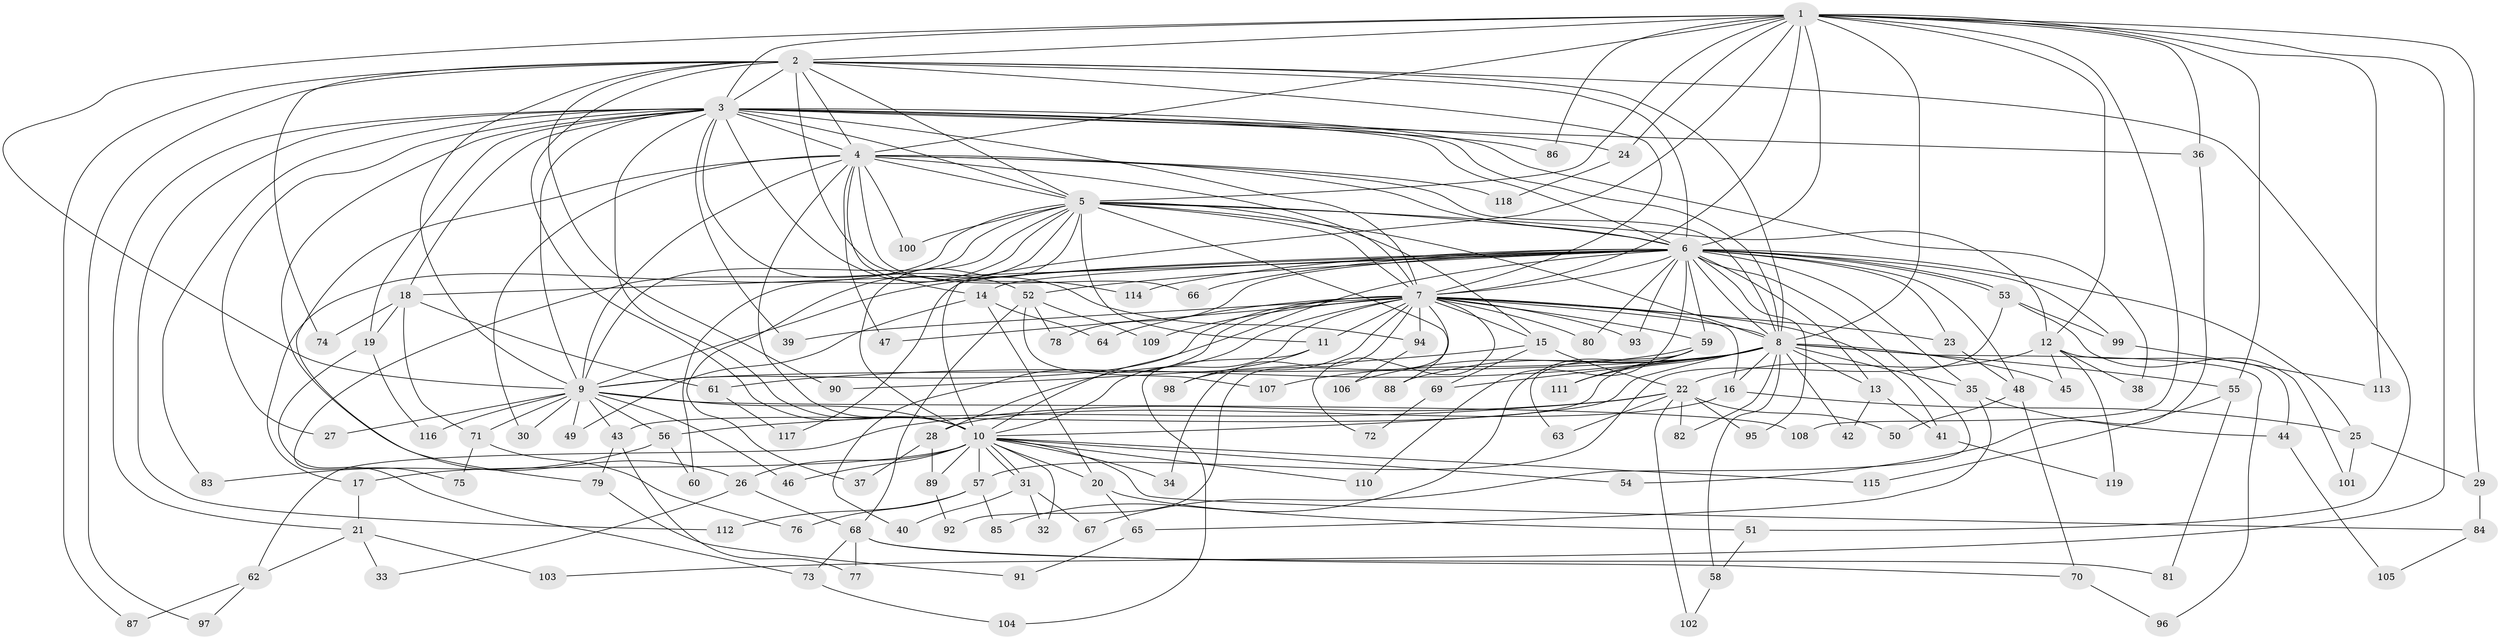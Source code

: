 // Generated by graph-tools (version 1.1) at 2025/35/03/09/25 02:35:11]
// undirected, 119 vertices, 263 edges
graph export_dot {
graph [start="1"]
  node [color=gray90,style=filled];
  1;
  2;
  3;
  4;
  5;
  6;
  7;
  8;
  9;
  10;
  11;
  12;
  13;
  14;
  15;
  16;
  17;
  18;
  19;
  20;
  21;
  22;
  23;
  24;
  25;
  26;
  27;
  28;
  29;
  30;
  31;
  32;
  33;
  34;
  35;
  36;
  37;
  38;
  39;
  40;
  41;
  42;
  43;
  44;
  45;
  46;
  47;
  48;
  49;
  50;
  51;
  52;
  53;
  54;
  55;
  56;
  57;
  58;
  59;
  60;
  61;
  62;
  63;
  64;
  65;
  66;
  67;
  68;
  69;
  70;
  71;
  72;
  73;
  74;
  75;
  76;
  77;
  78;
  79;
  80;
  81;
  82;
  83;
  84;
  85;
  86;
  87;
  88;
  89;
  90;
  91;
  92;
  93;
  94;
  95;
  96;
  97;
  98;
  99;
  100;
  101;
  102;
  103;
  104;
  105;
  106;
  107;
  108;
  109;
  110;
  111;
  112;
  113;
  114;
  115;
  116;
  117;
  118;
  119;
  1 -- 2;
  1 -- 3;
  1 -- 4;
  1 -- 5;
  1 -- 6;
  1 -- 7;
  1 -- 8;
  1 -- 9;
  1 -- 10;
  1 -- 12;
  1 -- 24;
  1 -- 29;
  1 -- 36;
  1 -- 55;
  1 -- 86;
  1 -- 103;
  1 -- 108;
  1 -- 113;
  2 -- 3;
  2 -- 4;
  2 -- 5;
  2 -- 6;
  2 -- 7;
  2 -- 8;
  2 -- 9;
  2 -- 10;
  2 -- 51;
  2 -- 74;
  2 -- 87;
  2 -- 90;
  2 -- 97;
  2 -- 114;
  3 -- 4;
  3 -- 5;
  3 -- 6;
  3 -- 7;
  3 -- 8;
  3 -- 9;
  3 -- 10;
  3 -- 18;
  3 -- 19;
  3 -- 21;
  3 -- 24;
  3 -- 26;
  3 -- 27;
  3 -- 36;
  3 -- 38;
  3 -- 39;
  3 -- 52;
  3 -- 83;
  3 -- 86;
  3 -- 94;
  3 -- 112;
  4 -- 5;
  4 -- 6;
  4 -- 7;
  4 -- 8;
  4 -- 9;
  4 -- 10;
  4 -- 14;
  4 -- 30;
  4 -- 47;
  4 -- 66;
  4 -- 79;
  4 -- 100;
  4 -- 118;
  5 -- 6;
  5 -- 7;
  5 -- 8;
  5 -- 9;
  5 -- 10;
  5 -- 11;
  5 -- 12;
  5 -- 15;
  5 -- 17;
  5 -- 37;
  5 -- 60;
  5 -- 75;
  5 -- 88;
  5 -- 100;
  6 -- 7;
  6 -- 8;
  6 -- 9;
  6 -- 10;
  6 -- 13;
  6 -- 14;
  6 -- 18;
  6 -- 23;
  6 -- 25;
  6 -- 35;
  6 -- 48;
  6 -- 52;
  6 -- 53;
  6 -- 53;
  6 -- 59;
  6 -- 66;
  6 -- 67;
  6 -- 78;
  6 -- 80;
  6 -- 93;
  6 -- 95;
  6 -- 99;
  6 -- 110;
  6 -- 114;
  6 -- 117;
  7 -- 8;
  7 -- 9;
  7 -- 10;
  7 -- 11;
  7 -- 15;
  7 -- 16;
  7 -- 23;
  7 -- 28;
  7 -- 34;
  7 -- 39;
  7 -- 40;
  7 -- 41;
  7 -- 47;
  7 -- 59;
  7 -- 64;
  7 -- 72;
  7 -- 80;
  7 -- 92;
  7 -- 93;
  7 -- 94;
  7 -- 98;
  7 -- 109;
  8 -- 9;
  8 -- 10;
  8 -- 13;
  8 -- 16;
  8 -- 35;
  8 -- 42;
  8 -- 43;
  8 -- 45;
  8 -- 55;
  8 -- 58;
  8 -- 61;
  8 -- 69;
  8 -- 82;
  8 -- 88;
  8 -- 96;
  8 -- 106;
  8 -- 111;
  9 -- 10;
  9 -- 27;
  9 -- 30;
  9 -- 43;
  9 -- 46;
  9 -- 49;
  9 -- 56;
  9 -- 71;
  9 -- 108;
  9 -- 116;
  10 -- 17;
  10 -- 20;
  10 -- 26;
  10 -- 31;
  10 -- 31;
  10 -- 32;
  10 -- 34;
  10 -- 46;
  10 -- 54;
  10 -- 57;
  10 -- 84;
  10 -- 89;
  10 -- 110;
  10 -- 115;
  11 -- 98;
  11 -- 104;
  12 -- 22;
  12 -- 38;
  12 -- 44;
  12 -- 45;
  12 -- 119;
  13 -- 41;
  13 -- 42;
  14 -- 20;
  14 -- 49;
  14 -- 64;
  15 -- 22;
  15 -- 69;
  15 -- 90;
  16 -- 25;
  16 -- 28;
  17 -- 21;
  18 -- 19;
  18 -- 61;
  18 -- 71;
  18 -- 74;
  19 -- 73;
  19 -- 116;
  20 -- 51;
  20 -- 65;
  21 -- 33;
  21 -- 62;
  21 -- 103;
  22 -- 50;
  22 -- 56;
  22 -- 62;
  22 -- 63;
  22 -- 82;
  22 -- 95;
  22 -- 102;
  23 -- 48;
  24 -- 118;
  25 -- 29;
  25 -- 101;
  26 -- 33;
  26 -- 68;
  28 -- 37;
  28 -- 89;
  29 -- 84;
  31 -- 32;
  31 -- 40;
  31 -- 67;
  35 -- 44;
  35 -- 65;
  36 -- 54;
  41 -- 119;
  43 -- 77;
  43 -- 79;
  44 -- 105;
  48 -- 50;
  48 -- 70;
  51 -- 58;
  52 -- 68;
  52 -- 78;
  52 -- 107;
  52 -- 109;
  53 -- 57;
  53 -- 99;
  53 -- 101;
  55 -- 81;
  55 -- 115;
  56 -- 60;
  56 -- 83;
  57 -- 76;
  57 -- 85;
  57 -- 112;
  58 -- 102;
  59 -- 63;
  59 -- 85;
  59 -- 107;
  59 -- 111;
  61 -- 117;
  62 -- 87;
  62 -- 97;
  65 -- 91;
  68 -- 70;
  68 -- 73;
  68 -- 77;
  68 -- 81;
  69 -- 72;
  70 -- 96;
  71 -- 75;
  71 -- 76;
  73 -- 104;
  79 -- 91;
  84 -- 105;
  89 -- 92;
  94 -- 106;
  99 -- 113;
}
